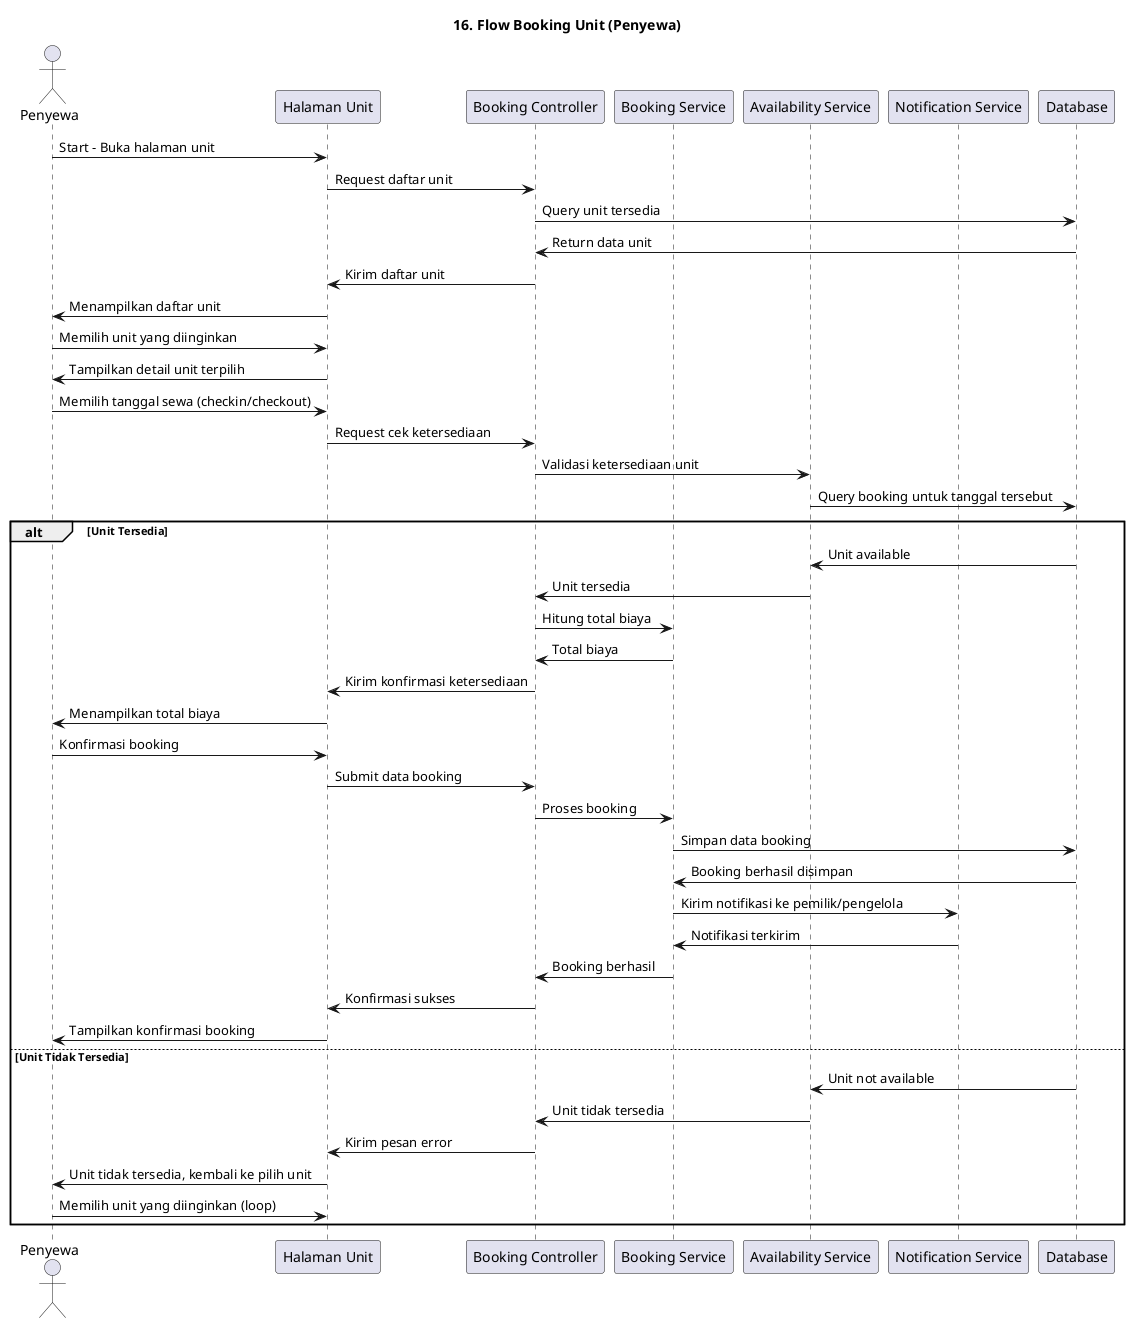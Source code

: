 @startuml 16_Flow_Booking_Unit_Penyewa
title 16. Flow Booking Unit (Penyewa)

actor Penyewa
participant "Halaman Unit" as Page
participant "Booking Controller" as Ctrl
participant "Booking Service" as BookSvc
participant "Availability Service" as AvailSvc
participant "Notification Service" as Notif
participant Database as DB

Penyewa -> Page: Start - Buka halaman unit
Page -> Ctrl: Request daftar unit
Ctrl -> DB: Query unit tersedia
DB -> Ctrl: Return data unit
Ctrl -> Page: Kirim daftar unit
Page -> Penyewa: Menampilkan daftar unit

Penyewa -> Page: Memilih unit yang diinginkan
Page -> Penyewa: Tampilkan detail unit terpilih

Penyewa -> Page: Memilih tanggal sewa (checkin/checkout)
Page -> Ctrl: Request cek ketersediaan
Ctrl -> AvailSvc: Validasi ketersediaan unit
AvailSvc -> DB: Query booking untuk tanggal tersebut

alt Unit Tersedia
    DB -> AvailSvc: Unit available
    AvailSvc -> Ctrl: Unit tersedia
    Ctrl -> BookSvc: Hitung total biaya
    BookSvc -> Ctrl: Total biaya
    Ctrl -> Page: Kirim konfirmasi ketersediaan
    Page -> Penyewa: Menampilkan total biaya
    
    Penyewa -> Page: Konfirmasi booking
    Page -> Ctrl: Submit data booking
    Ctrl -> BookSvc: Proses booking
    BookSvc -> DB: Simpan data booking
    DB -> BookSvc: Booking berhasil disimpan
    
    BookSvc -> Notif: Kirim notifikasi ke pemilik/pengelola
    Notif -> BookSvc: Notifikasi terkirim
    
    BookSvc -> Ctrl: Booking berhasil
    Ctrl -> Page: Konfirmasi sukses
    Page -> Penyewa: Tampilkan konfirmasi booking
    
else Unit Tidak Tersedia
    DB -> AvailSvc: Unit not available
    AvailSvc -> Ctrl: Unit tidak tersedia
    Ctrl -> Page: Kirim pesan error
    Page -> Penyewa: Unit tidak tersedia, kembali ke pilih unit
    Penyewa -> Page: Memilih unit yang diinginkan (loop)
end

@enduml